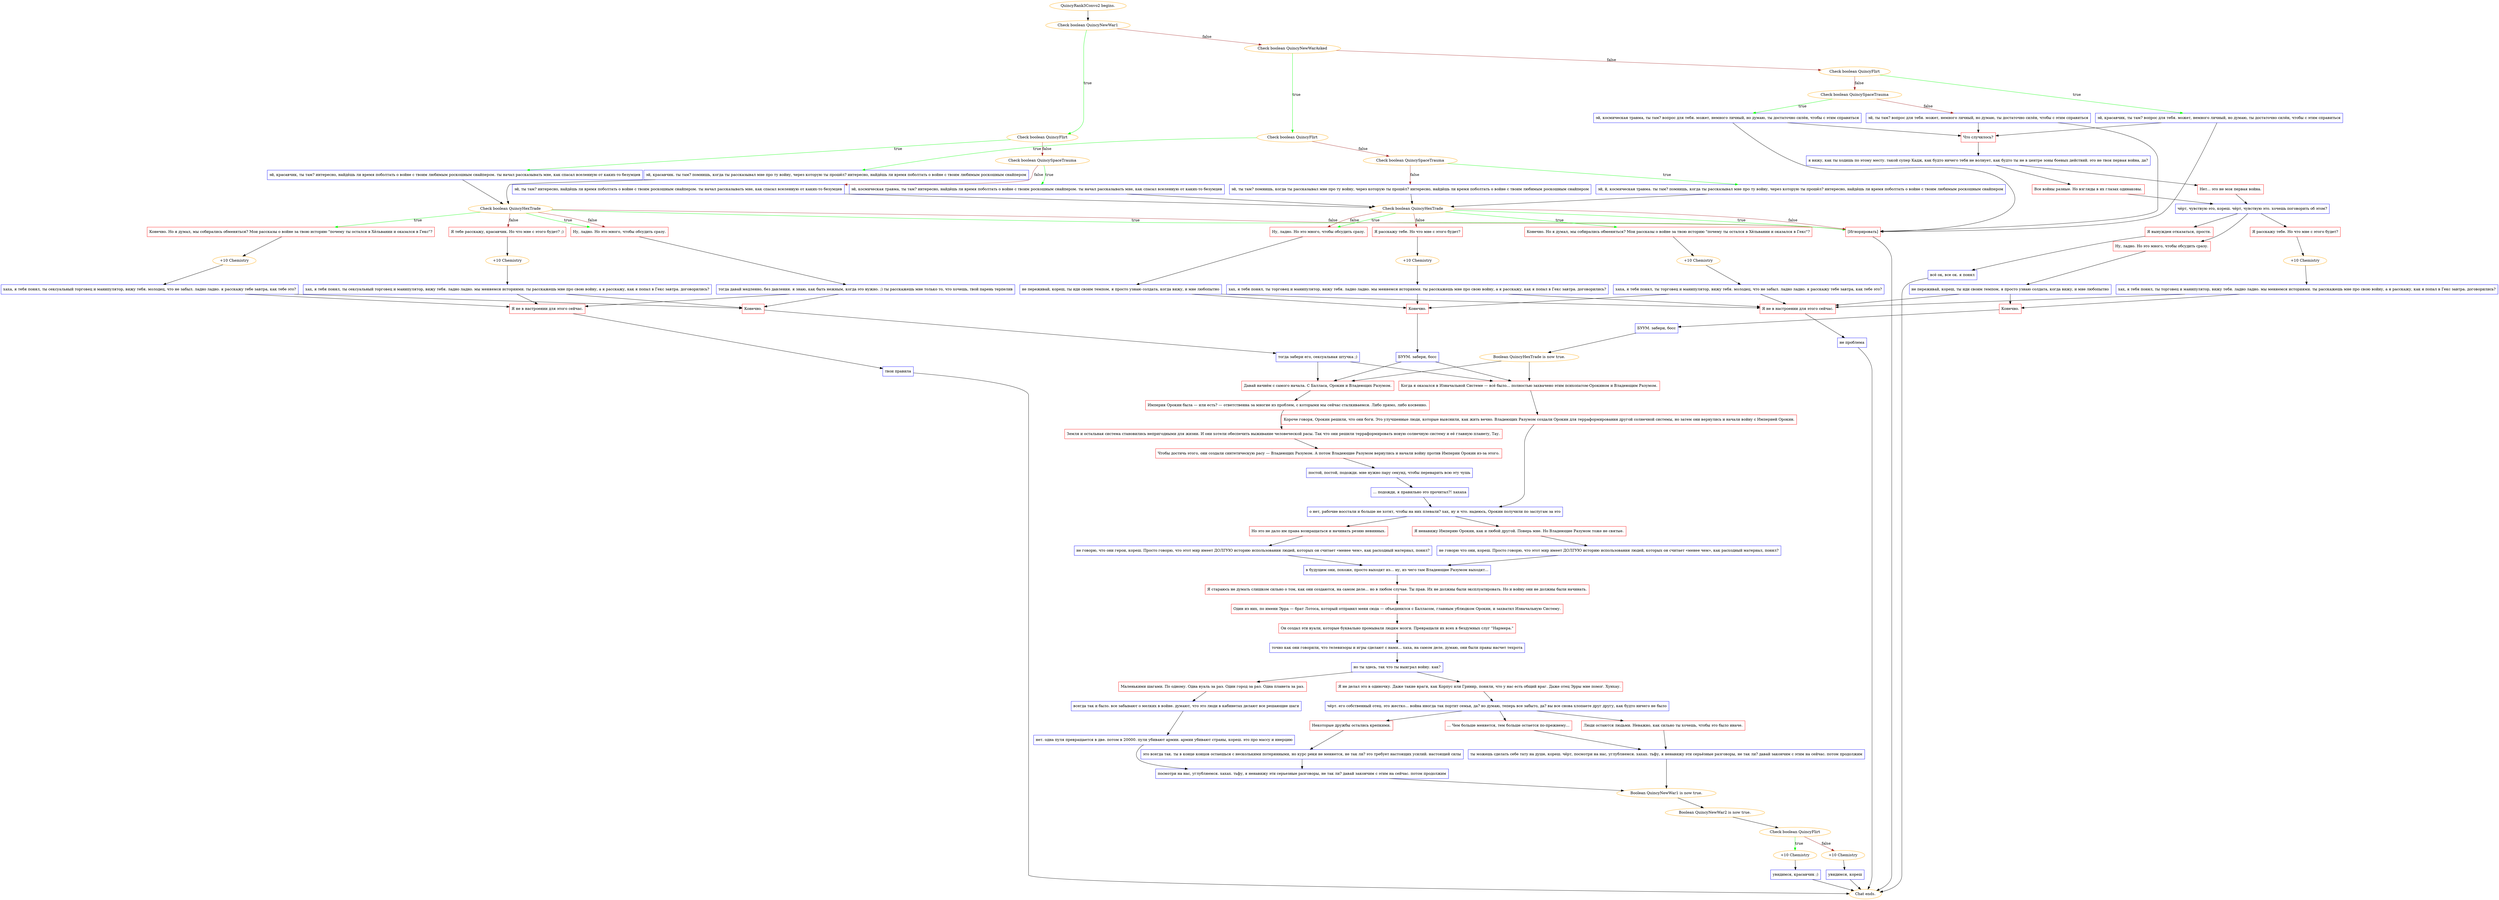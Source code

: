 digraph {
	"QuincyRank3Convo2 begins." [color=orange];
		"QuincyRank3Convo2 begins." -> j1227234177;
	j1227234177 [label="Check boolean QuincyNewWar1",color=orange];
		j1227234177 -> j3433158672 [label=true,color=green];
		j1227234177 -> j970692775 [label=false,color=brown];
	j3433158672 [label="Check boolean QuincyFlirt",color=orange];
		j3433158672 -> j467359216 [label=true,color=green];
		j3433158672 -> j3134332762 [label=false,color=brown];
	j970692775 [label="Check boolean QuincyNewWarAsked",color=orange];
		j970692775 -> j4151139557 [label=true,color=green];
		j970692775 -> j1584210937 [label=false,color=brown];
	j467359216 [label="эй, красавчик, ты там? интересно, найдёшь ли время поболтать о войне с твоим любимым роскошным снайпером. ты начал рассказывать мне, как спасал вселенную от каких-то безумцев",shape=box,color=blue];
		j467359216 -> j2930633811;
	j3134332762 [label="Check boolean QuincySpaceTrauma",color=orange];
		j3134332762 -> j1492569954 [label=true,color=green];
		j3134332762 -> j3911609639 [label=false,color=brown];
	j4151139557 [label="Check boolean QuincyFlirt",color=orange];
		j4151139557 -> j939192079 [label=true,color=green];
		j4151139557 -> j3134221175 [label=false,color=brown];
	j1584210937 [label="Check boolean QuincyFlirt",color=orange];
		j1584210937 -> j3345584919 [label=true,color=green];
		j1584210937 -> j2192536443 [label=false,color=brown];
	j2930633811 [label="Check boolean QuincyHexTrade",color=orange];
		j2930633811 -> j3873590311 [label=true,color=green];
		j2930633811 -> j335703948 [label=true,color=green];
		j2930633811 -> j3456118237 [label=true,color=green];
		j2930633811 -> j2059577103 [label=false,color=brown];
		j2930633811 -> j335703948 [label=false,color=brown];
		j2930633811 -> j3456118237 [label=false,color=brown];
	j1492569954 [label="эй, космическая травма, ты там? интересно, найдёшь ли время поболтать о войне с твоим роскошным снайпером. ты начал рассказывать мне, как спасал вселенную от каких-то безумцев",shape=box,color=blue];
		j1492569954 -> j3628214946;
	j3911609639 [label="эй, ты там? интересно, найдёшь ли время поболтать о войне с твоим роскошным снайпером. ты начал рассказывать мне, как спасал вселенную от каких-то безумцев",shape=box,color=blue];
		j3911609639 -> j3628214946;
	j939192079 [label="эй, красавчик. ты там? помнишь, когда ты рассказывал мне про ту войну, через которую ты прошёл? интересно, найдёшь ли время поболтать о войне с твоим любимым роскошным снайпером",shape=box,color=blue];
		j939192079 -> j2930633811;
	j3134221175 [label="Check boolean QuincySpaceTrauma",color=orange];
		j3134221175 -> j464104034 [label=true,color=green];
		j3134221175 -> j1568104020 [label=false,color=brown];
	j3345584919 [label="эй, красавчик, ты там? вопрос для тебя. может, немного личный, но думаю, ты достаточно силён, чтобы с этим справиться",shape=box,color=blue];
		j3345584919 -> j4029908414;
		j3345584919 -> j3456118237;
	j2192536443 [label="Check boolean QuincySpaceTrauma",color=orange];
		j2192536443 -> j3969205322 [label=true,color=green];
		j2192536443 -> j2850770931 [label=false,color=brown];
	j3873590311 [label="Конечно. Но я думал, мы собирались обменяться? Мои рассказы о войне за твою историю \"почему ты остался в Хёльвании и оказался в Гекс\"?",shape=box,color=red];
		j3873590311 -> j1181161472;
	j335703948 [label="Ну, ладно. Но это много, чтобы обсудить сразу.",shape=box,color=red];
		j335703948 -> j4182640930;
	j3456118237 [label="[Игнорировать]",shape=box,color=red];
		j3456118237 -> "Chat ends.";
	j2059577103 [label="Я тебе расскажу, красавчик. Но что мне с этого будет? ;)",shape=box,color=red];
		j2059577103 -> j1403837978;
	j3628214946 [label="Check boolean QuincyHexTrade",color=orange];
		j3628214946 -> j2237066732 [label=true,color=green];
		j3628214946 -> j2770522615 [label=true,color=green];
		j3628214946 -> j3456118237 [label=true,color=green];
		j3628214946 -> j3432423981 [label=false,color=brown];
		j3628214946 -> j2770522615 [label=false,color=brown];
		j3628214946 -> j3456118237 [label=false,color=brown];
	j464104034 [label="эй, й, космическая травма. ты там? помнишь, когда ты рассказывал мне про ту войну, через которую ты прошёл? интересно, найдёшь ли время поболтать о войне с твоим любимым роскошным снайпером",shape=box,color=blue];
		j464104034 -> j3628214946;
	j1568104020 [label="эй, ты там? помнишь, когда ты рассказывал мне про ту войну, через которую ты прошёл? интересно, найдёшь ли время поболтать о войне с твоим любимым роскошным снайпером",shape=box,color=blue];
		j1568104020 -> j3628214946;
	j4029908414 [label="Что случилось?",shape=box,color=red];
		j4029908414 -> j1717537830;
	j3969205322 [label="эй, космическая травма, ты там? вопрос для тебя. может, немного личный, но думаю, ты достаточно силён, чтобы с этим справиться",shape=box,color=blue];
		j3969205322 -> j4029908414;
		j3969205322 -> j3456118237;
	j2850770931 [label="эй, ты там? вопрос для тебя. может, немного личный, но думаю, ты достаточно силён, чтобы с этим справиться",shape=box,color=blue];
		j2850770931 -> j4029908414;
		j2850770931 -> j3456118237;
	j1181161472 [label="+10 Chemistry",color=orange];
		j1181161472 -> j2588446996;
	j4182640930 [label="тогда давай медленно, без давления. я знаю, как быть нежным, когда это нужно. ;) ты расскажешь мне только то, что хочешь, твой парень терпелив",shape=box,color=blue];
		j4182640930 -> j699403122;
		j4182640930 -> j352879040;
	"Chat ends." [color=orange];
	j1403837978 [label="+10 Chemistry",color=orange];
		j1403837978 -> j2261402503;
	j2237066732 [label="Конечно. Но я думал, мы собирались обменяться? Мои рассказы о войне за твою историю \"почему ты остался в Хёльвании и оказался в Гекс\"?",shape=box,color=red];
		j2237066732 -> j4252475524;
	j2770522615 [label="Ну, ладно. Но это много, чтобы обсудить сразу.",shape=box,color=red];
		j2770522615 -> j3230029071;
	j3432423981 [label="Я расскажу тебе. Но что мне с этого будет?",shape=box,color=red];
		j3432423981 -> j2644189005;
	j1717537830 [label="я вижу, как ты ходишь по этому месту. такой супер Кадж, как будто ничего тебя не волнует, как будто ты не в центре зоны боевых действий. это не твоя первая война, да?",shape=box,color=blue];
		j1717537830 -> j93636105;
		j1717537830 -> j735507547;
	j2588446996 [label="хаха, я тебя понял, ты сексуальный торговец и манипулятор, вижу тебя. молодец, что не забыл. ладно ладно. я расскажу тебе завтра, как тебе это?",shape=box,color=blue];
		j2588446996 -> j699403122;
		j2588446996 -> j352879040;
	j699403122 [label="Конечно.",shape=box,color=red];
		j699403122 -> j2366348887;
	j352879040 [label="Я не в настроении для этого сейчас.",shape=box,color=red];
		j352879040 -> j2371944680;
	j2261402503 [label="хах, я тебя понял, ты сексуальный торговец и манипулятор, вижу тебя. ладно ладно. мы меняемся историями. ты расскажешь мне про свою войну, а я расскажу, как я попал в Гекс завтра. договорились?",shape=box,color=blue];
		j2261402503 -> j699403122;
		j2261402503 -> j352879040;
	j4252475524 [label="+10 Chemistry",color=orange];
		j4252475524 -> j1603389023;
	j3230029071 [label="не переживай, кореш, ты иди своим темпом, я просто узнаю солдата, когда вижу, и мне любопытно",shape=box,color=blue];
		j3230029071 -> j492150983;
		j3230029071 -> j2773422565;
	j2644189005 [label="+10 Chemistry",color=orange];
		j2644189005 -> j4247772500;
	j93636105 [label="Нет... это не моя первая война.",shape=box,color=red];
		j93636105 -> j1436507731;
	j735507547 [label="Все войны разные. Но взгляды в их глазах одинаковы.",shape=box,color=red];
		j735507547 -> j1436507731;
	j2366348887 [label="тогда забери его, сексуальная штучка ;)",shape=box,color=blue];
		j2366348887 -> j1521655486;
		j2366348887 -> j786138902;
	j2371944680 [label="твои правила",shape=box,color=blue];
		j2371944680 -> "Chat ends.";
	j1603389023 [label="хаха, я тебя понял, ты торговец и манипулятор, вижу тебя. молодец, что не забыл. ладно ладно. я расскажу тебе завтра, как тебе это?",shape=box,color=blue];
		j1603389023 -> j492150983;
		j1603389023 -> j2773422565;
	j492150983 [label="Конечно.",shape=box,color=red];
		j492150983 -> j2478355243;
	j2773422565 [label="Я не в настроении для этого сейчас.",shape=box,color=red];
		j2773422565 -> j3663350561;
	j4247772500 [label="хах, я тебя понял, ты торговец и манипулятор, вижу тебя. ладно ладно. мы меняемся историями. ты расскажешь мне про свою войну, а я расскажу, как я попал в Гекс завтра. договорились?",shape=box,color=blue];
		j4247772500 -> j492150983;
		j4247772500 -> j2773422565;
	j1436507731 [label="чёрт, чувствую это, кореш. чёрт, чувствую это. хочешь поговорить об этом?",shape=box,color=blue];
		j1436507731 -> j368483177;
		j1436507731 -> j2025943950;
		j1436507731 -> j1506202014;
	j1521655486 [label="Когда я оказался в Изначальной Системе — всё было... полностью захвачено этим психопатом-Орокином и Владеющим Разумом.",shape=box,color=red];
		j1521655486 -> j1247609406;
	j786138902 [label="Давай начнём с самого начала. С Балласа, Орокин и Владеющих Разумом.",shape=box,color=red];
		j786138902 -> j3888979500;
	j2478355243 [label="БУУМ. забери, босс",shape=box,color=blue];
		j2478355243 -> j1521655486;
		j2478355243 -> j786138902;
	j3663350561 [label="не проблема",shape=box,color=blue];
		j3663350561 -> "Chat ends.";
	j368483177 [label="Я расскажу тебе. Но что мне с этого будет?",shape=box,color=red];
		j368483177 -> j375212445;
	j2025943950 [label="Ну, ладно. Но это много, чтобы обсудить сразу.",shape=box,color=red];
		j2025943950 -> j226438264;
	j1506202014 [label="Я вынужден отказаться, прости.",shape=box,color=red];
		j1506202014 -> j3005983924;
	j1247609406 [label="Короче говоря, Орокин решили, что они боги. Это улучшенные люди, которые выяснили, как жить вечно. Владеющих Разумом создали Орокин для терраформирования другой солнечной системы, но затем они вернулись и начали войну с Империей Орокин.",shape=box,color=red];
		j1247609406 -> j2845483836;
	j3888979500 [label="Империя Орокин была — или есть? — ответственна за многие из проблем, с которыми мы сейчас сталкиваемся. Либо прямо, либо косвенно.",shape=box,color=red];
		j3888979500 -> j3022519123;
	j375212445 [label="+10 Chemistry",color=orange];
		j375212445 -> j679151530;
	j226438264 [label="не переживай, кореш, ты иди своим темпом, я просто узнаю солдата, когда вижу, и мне любопытно",shape=box,color=blue];
		j226438264 -> j1517506095;
		j226438264 -> j2773422565;
	j3005983924 [label="всё ок, все ок. я понял",shape=box,color=blue];
		j3005983924 -> "Chat ends.";
	j2845483836 [label="о нет, рабочие восстали и больше не хотят, чтобы на них плевали? хах, ну и что. надеюсь, Орокин получили по заслугам за это",shape=box,color=blue];
		j2845483836 -> j1190898401;
		j2845483836 -> j1637360408;
	j3022519123 [label="Земля и остальная система становились непригодными для жизни. И они хотели обеспечить выживание человеческой расы. Так что они решили терраформировать новую солнечную систему и её главную планету, Тау.",shape=box,color=red];
		j3022519123 -> j999813719;
	j679151530 [label="хах, я тебя понял, ты торговец и манипулятор, вижу тебя. ладно ладно. мы меняемся историями. ты расскажешь мне про свою войну, а я расскажу, как я попал в Гекс завтра. договорились?",shape=box,color=blue];
		j679151530 -> j1517506095;
		j679151530 -> j2773422565;
	j1517506095 [label="Конечно.",shape=box,color=red];
		j1517506095 -> j3685997321;
	j1190898401 [label="Но это не дало им права возвращаться и начинать резню невинных.",shape=box,color=red];
		j1190898401 -> j1543852781;
	j1637360408 [label="Я ненавижу Империю Орокин, как и любой другой. Поверь мне. Но Владеющие Разумом тоже не святые.",shape=box,color=red];
		j1637360408 -> j2166533160;
	j999813719 [label="Чтобы достичь этого, они создали синтетическую расу — Владеющих Разумом. А потом Владеющие Разумом вернулись и начали войну против Империи Орокин из-за этого.",shape=box,color=red];
		j999813719 -> j525498987;
	j3685997321 [label="БУУМ. забери, босс",shape=box,color=blue];
		j3685997321 -> j1195954959;
	j1543852781 [label="не говорю, что они герои, кореш. Просто говорю, что этот мир имеет ДОЛГУЮ историю использования людей, которых он считает «менее чем», как расходный материал, понял?",shape=box,color=blue];
		j1543852781 -> j163009933;
	j2166533160 [label="не говорю что они, кореш. Просто говорю, что этот мир имеет ДОЛГУЮ историю использования людей, которых он считает «менее чем», как расходный материал, понял?",shape=box,color=blue];
		j2166533160 -> j163009933;
	j525498987 [label="постой, постой, подожди. мне нужно пару секунд, чтобы переварить всю эту чушь",shape=box,color=blue];
		j525498987 -> j3174676269;
	j1195954959 [label="Boolean QuincyHexTrade is now true.",color=orange];
		j1195954959 -> j786138902;
		j1195954959 -> j1521655486;
	j163009933 [label="в будущем они, похоже, просто выходят из... ну, из чего там Владеющие Разумом выходят...",shape=box,color=blue];
		j163009933 -> j1822255522;
	j3174676269 [label="... подожди, я правильно это прочитал?! хахаха",shape=box,color=blue];
		j3174676269 -> j2845483836;
	j1822255522 [label="Я стараюсь не думать слишком сильно о том, как они создаются, на самом деле... но в любом случае. Ты прав. Их не должны были эксплуатировать. Но и войну они не должны были начинать.",shape=box,color=red];
		j1822255522 -> j2206038795;
	j2206038795 [label="Один из них, по имени Эрра — брат Лотоса, который отправил меня сюда — объединился с Балласом, главным ублюдком Орокин, и захватил Изначальную Систему.",shape=box,color=red];
		j2206038795 -> j675225310;
	j675225310 [label="Он создал эти вуали, которые буквально промывали людям мозги. Превращали их всех в бездумных слуг \"Нармера.\"",shape=box,color=red];
		j675225310 -> j1962805337;
	j1962805337 [label="точно как они говорили, что телевизоры и игры сделают с нами... хаха, на самом деле, думаю, они были правы насчет техрота",shape=box,color=blue];
		j1962805337 -> j3404376523;
	j3404376523 [label="но ты здесь, так что ты выиграл войну. как?",shape=box,color=blue];
		j3404376523 -> j3283521278;
		j3404376523 -> j3076542874;
	j3283521278 [label="Маленькими шагами. По одному. Одна вуаль за раз. Один город за раз. Одна планета за раз.",shape=box,color=red];
		j3283521278 -> j1441263435;
	j3076542874 [label="Я не делал это в одиночку. Даже такие враги, как Корпус или Гринир, поняли, что у нас есть общий враг. Даже отец Эрры мне помог. Хунхау.",shape=box,color=red];
		j3076542874 -> j4083085840;
	j1441263435 [label="всегда так и было. все забывают о мелких в войне. думают, что это люди в кабинетах делают все решающие шаги",shape=box,color=blue];
		j1441263435 -> j2175857666;
	j4083085840 [label="чёрт. его собственный отец. это жестко... война иногда так портит семьи, да? но думаю, теперь все забыто, да? вы все снова хлопаете друг другу, как будто ничего не было",shape=box,color=blue];
		j4083085840 -> j482796800;
		j4083085840 -> j4020188443;
		j4083085840 -> j2398618338;
	j2175857666 [label="нет. одна пуля превращается в две. потом в 20000. пули убивают армии. армии убивают страны, кореш. это про массу и инерцию",shape=box,color=blue];
		j2175857666 -> j769149435;
	j482796800 [label="Некоторые дружбы остались крепкими.",shape=box,color=red];
		j482796800 -> j874530583;
	j4020188443 [label="... Чем больше меняется, тем больше остается по-прежнему...",shape=box,color=red];
		j4020188443 -> j1588877948;
	j2398618338 [label="Люди остаются людьми. Неважно, как сильно ты хочешь, чтобы это было иначе.",shape=box,color=red];
		j2398618338 -> j1588877948;
	j769149435 [label="посмотри на нас, углубляемся. хахах. тьфу, я ненавижу эти серьезные разговоры, не так ли? давай закончим с этим на сейчас. потом продолжим",shape=box,color=blue];
		j769149435 -> j847916330;
	j874530583 [label="это всегда так. ты в конце концов остаешься с несколькими потерянными, но курс реки не меняется, не так ли? это требует настоящих усилий. настоящей силы",shape=box,color=blue];
		j874530583 -> j769149435;
	j1588877948 [label="ты можешь сделать себе тату на душе, кореш. чёрт, посмотри на нас, углубляемся. хахах. тьфу, я ненавижу эти серьёзные разговоры, не так ли? давай закончим с этим на сейчас. потом продолжим",shape=box,color=blue];
		j1588877948 -> j847916330;
	j847916330 [label="Boolean QuincyNewWar1 is now true.",color=orange];
		j847916330 -> j59282138;
	j59282138 [label="Boolean QuincyNewWar2 is now true.",color=orange];
		j59282138 -> j1873488807;
	j1873488807 [label="Check boolean QuincyFlirt",color=orange];
		j1873488807 -> j2707865873 [label=true,color=green];
		j1873488807 -> j1213362491 [label=false,color=brown];
	j2707865873 [label="+10 Chemistry",color=orange];
		j2707865873 -> j1973521101;
	j1213362491 [label="+10 Chemistry",color=orange];
		j1213362491 -> j1133741950;
	j1973521101 [label="увидимся, красавчик ;)",shape=box,color=blue];
		j1973521101 -> "Chat ends.";
	j1133741950 [label="увидимся, кореш",shape=box,color=blue];
		j1133741950 -> "Chat ends.";
}